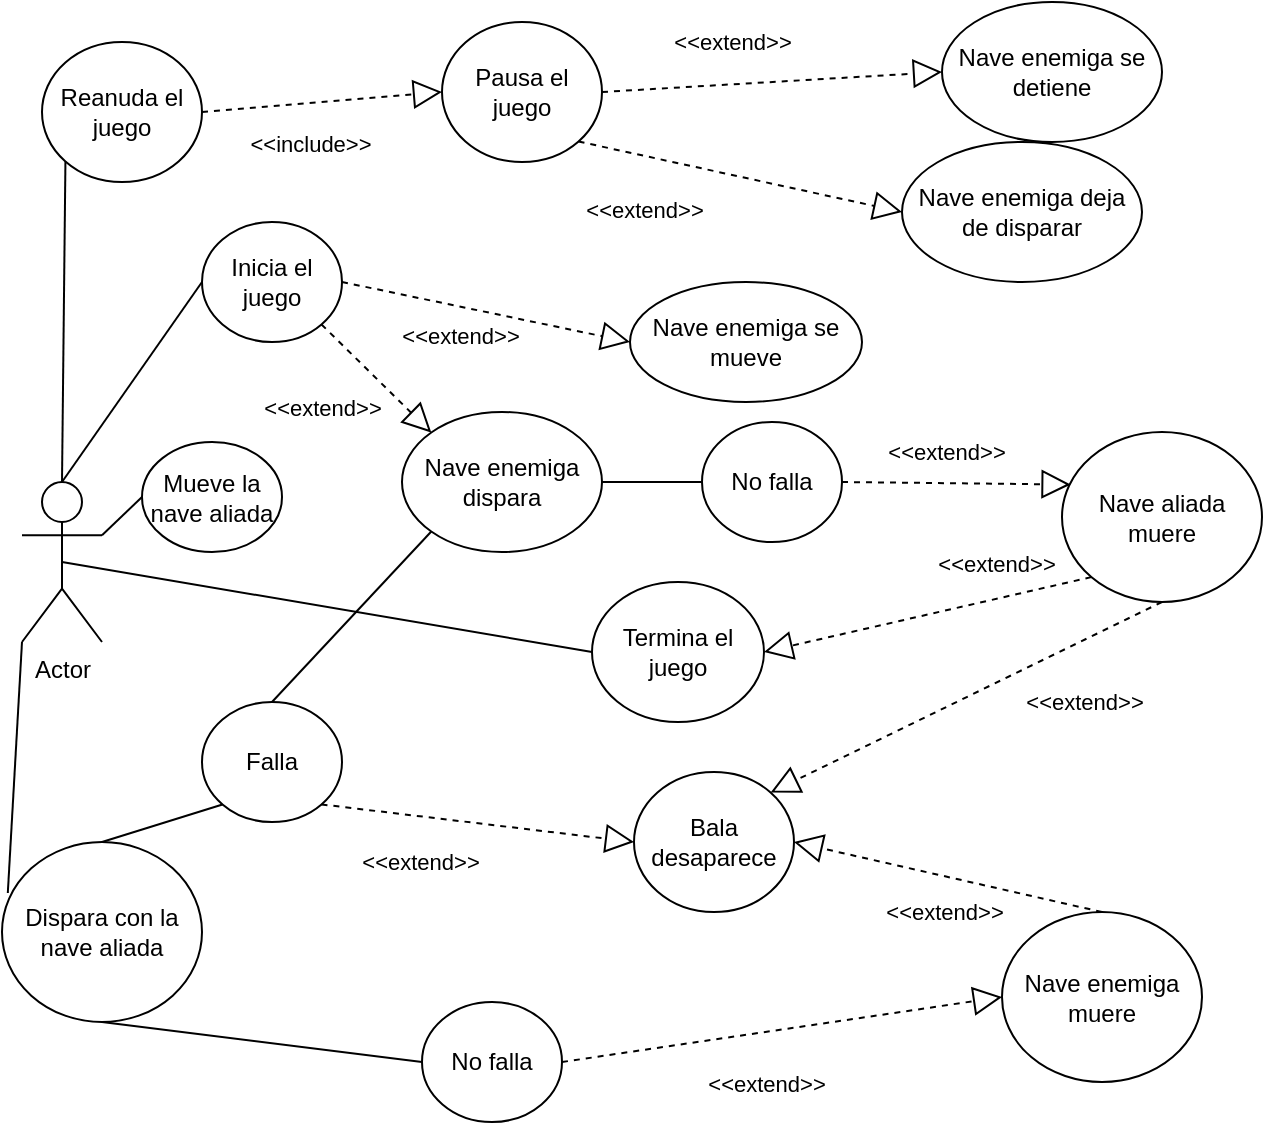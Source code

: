 <mxfile version="20.5.3" type="github">
  <diagram id="jqRkgYJHFGYv-44m4JO5" name="Página-1">
    <mxGraphModel dx="1021" dy="1687" grid="1" gridSize="10" guides="1" tooltips="1" connect="1" arrows="1" fold="1" page="1" pageScale="1" pageWidth="827" pageHeight="1169" math="0" shadow="0">
      <root>
        <mxCell id="0" />
        <mxCell id="1" parent="0" />
        <mxCell id="wG0gT9g_W-JP2gZMWKNe-1" value="Actor" style="shape=umlActor;verticalLabelPosition=bottom;verticalAlign=top;html=1;outlineConnect=0;" vertex="1" parent="1">
          <mxGeometry x="110" y="140" width="40" height="80" as="geometry" />
        </mxCell>
        <mxCell id="wG0gT9g_W-JP2gZMWKNe-2" value="&lt;div&gt;Inicia el juego&lt;/div&gt;" style="ellipse;whiteSpace=wrap;html=1;" vertex="1" parent="1">
          <mxGeometry x="200" y="10" width="70" height="60" as="geometry" />
        </mxCell>
        <mxCell id="wG0gT9g_W-JP2gZMWKNe-3" value="Nave enemiga se mueve" style="ellipse;whiteSpace=wrap;html=1;" vertex="1" parent="1">
          <mxGeometry x="414" y="40" width="116" height="60" as="geometry" />
        </mxCell>
        <mxCell id="wG0gT9g_W-JP2gZMWKNe-4" value="Nave enemiga dispara" style="ellipse;whiteSpace=wrap;html=1;" vertex="1" parent="1">
          <mxGeometry x="300" y="105" width="100" height="70" as="geometry" />
        </mxCell>
        <mxCell id="wG0gT9g_W-JP2gZMWKNe-5" value="" style="endArrow=none;html=1;rounded=0;entryX=0;entryY=0.5;entryDx=0;entryDy=0;" edge="1" parent="1" target="wG0gT9g_W-JP2gZMWKNe-2">
          <mxGeometry width="50" height="50" relative="1" as="geometry">
            <mxPoint x="130" y="140" as="sourcePoint" />
            <mxPoint x="160" y="80" as="targetPoint" />
          </mxGeometry>
        </mxCell>
        <mxCell id="wG0gT9g_W-JP2gZMWKNe-6" value="" style="endArrow=block;dashed=1;endFill=0;endSize=12;html=1;rounded=0;exitX=1;exitY=0.5;exitDx=0;exitDy=0;entryX=0;entryY=0.5;entryDx=0;entryDy=0;" edge="1" parent="1" source="wG0gT9g_W-JP2gZMWKNe-2" target="wG0gT9g_W-JP2gZMWKNe-3">
          <mxGeometry width="160" relative="1" as="geometry">
            <mxPoint x="240" y="160" as="sourcePoint" />
            <mxPoint x="400" y="160" as="targetPoint" />
          </mxGeometry>
        </mxCell>
        <mxCell id="wG0gT9g_W-JP2gZMWKNe-7" value="&amp;lt;&amp;lt;extend&amp;gt;&amp;gt;" style="edgeLabel;html=1;align=center;verticalAlign=middle;resizable=0;points=[];" vertex="1" connectable="0" parent="wG0gT9g_W-JP2gZMWKNe-6">
          <mxGeometry x="-0.289" y="-2" relative="1" as="geometry">
            <mxPoint x="8" y="14" as="offset" />
          </mxGeometry>
        </mxCell>
        <mxCell id="wG0gT9g_W-JP2gZMWKNe-8" value="" style="endArrow=block;dashed=1;endFill=0;endSize=12;html=1;rounded=0;entryX=0;entryY=0;entryDx=0;entryDy=0;exitX=1;exitY=1;exitDx=0;exitDy=0;" edge="1" parent="1" source="wG0gT9g_W-JP2gZMWKNe-2" target="wG0gT9g_W-JP2gZMWKNe-4">
          <mxGeometry width="160" relative="1" as="geometry">
            <mxPoint x="310" y="90" as="sourcePoint" />
            <mxPoint x="424" y="90" as="targetPoint" />
          </mxGeometry>
        </mxCell>
        <mxCell id="wG0gT9g_W-JP2gZMWKNe-9" value="&amp;lt;&amp;lt;extend&amp;gt;&amp;gt;" style="edgeLabel;html=1;align=center;verticalAlign=middle;resizable=0;points=[];" vertex="1" connectable="0" parent="wG0gT9g_W-JP2gZMWKNe-8">
          <mxGeometry x="-0.289" y="-2" relative="1" as="geometry">
            <mxPoint x="-18" y="21" as="offset" />
          </mxGeometry>
        </mxCell>
        <mxCell id="wG0gT9g_W-JP2gZMWKNe-10" value="" style="endArrow=none;html=1;rounded=0;exitX=1;exitY=0.333;exitDx=0;exitDy=0;exitPerimeter=0;entryX=0;entryY=0.5;entryDx=0;entryDy=0;" edge="1" parent="1" source="wG0gT9g_W-JP2gZMWKNe-1" target="wG0gT9g_W-JP2gZMWKNe-11">
          <mxGeometry width="50" height="50" relative="1" as="geometry">
            <mxPoint x="189.75" y="248.79" as="sourcePoint" />
            <mxPoint x="300.001" y="170.003" as="targetPoint" />
          </mxGeometry>
        </mxCell>
        <mxCell id="wG0gT9g_W-JP2gZMWKNe-11" value="Mueve la nave aliada" style="ellipse;whiteSpace=wrap;html=1;" vertex="1" parent="1">
          <mxGeometry x="170" y="120" width="70" height="55" as="geometry" />
        </mxCell>
        <mxCell id="wG0gT9g_W-JP2gZMWKNe-12" value="Reanuda el juego" style="ellipse;whiteSpace=wrap;html=1;" vertex="1" parent="1">
          <mxGeometry x="120" y="-80" width="80" height="70" as="geometry" />
        </mxCell>
        <mxCell id="wG0gT9g_W-JP2gZMWKNe-13" value="" style="endArrow=none;html=1;rounded=0;exitX=0.5;exitY=0;exitDx=0;exitDy=0;exitPerimeter=0;entryX=0;entryY=1;entryDx=0;entryDy=0;" edge="1" parent="1" source="wG0gT9g_W-JP2gZMWKNe-1" target="wG0gT9g_W-JP2gZMWKNe-12">
          <mxGeometry width="50" height="50" relative="1" as="geometry">
            <mxPoint x="150" y="158" as="sourcePoint" />
            <mxPoint x="210" y="130" as="targetPoint" />
          </mxGeometry>
        </mxCell>
        <mxCell id="wG0gT9g_W-JP2gZMWKNe-14" value="Pausa el juego" style="ellipse;whiteSpace=wrap;html=1;" vertex="1" parent="1">
          <mxGeometry x="320" y="-90" width="80" height="70" as="geometry" />
        </mxCell>
        <mxCell id="wG0gT9g_W-JP2gZMWKNe-15" value="" style="endArrow=block;dashed=1;endFill=0;endSize=12;html=1;rounded=0;exitX=1;exitY=0.5;exitDx=0;exitDy=0;entryX=0;entryY=0.5;entryDx=0;entryDy=0;" edge="1" parent="1" source="wG0gT9g_W-JP2gZMWKNe-12" target="wG0gT9g_W-JP2gZMWKNe-14">
          <mxGeometry width="160" relative="1" as="geometry">
            <mxPoint x="400" y="194.5" as="sourcePoint" />
            <mxPoint x="498.5" y="194.5" as="targetPoint" />
          </mxGeometry>
        </mxCell>
        <mxCell id="wG0gT9g_W-JP2gZMWKNe-16" value="&lt;div&gt;&amp;lt;&amp;lt;include&amp;gt;&amp;gt;&lt;/div&gt;" style="edgeLabel;html=1;align=center;verticalAlign=middle;resizable=0;points=[];" vertex="1" connectable="0" parent="wG0gT9g_W-JP2gZMWKNe-15">
          <mxGeometry x="-0.289" y="-2" relative="1" as="geometry">
            <mxPoint x="11" y="17" as="offset" />
          </mxGeometry>
        </mxCell>
        <mxCell id="wG0gT9g_W-JP2gZMWKNe-17" value="" style="endArrow=block;dashed=1;endFill=0;endSize=12;html=1;rounded=0;exitX=1;exitY=0.5;exitDx=0;exitDy=0;entryX=0;entryY=0.5;entryDx=0;entryDy=0;" edge="1" parent="1" source="wG0gT9g_W-JP2gZMWKNe-14" target="wG0gT9g_W-JP2gZMWKNe-19">
          <mxGeometry width="160" relative="1" as="geometry">
            <mxPoint x="540" y="239" as="sourcePoint" />
            <mxPoint x="638.5" y="239" as="targetPoint" />
          </mxGeometry>
        </mxCell>
        <mxCell id="wG0gT9g_W-JP2gZMWKNe-18" value="&amp;lt;&amp;lt;extend&amp;gt;&amp;gt;" style="edgeLabel;html=1;align=center;verticalAlign=middle;resizable=0;points=[];" vertex="1" connectable="0" parent="wG0gT9g_W-JP2gZMWKNe-17">
          <mxGeometry x="-0.289" y="-2" relative="1" as="geometry">
            <mxPoint x="4" y="-24" as="offset" />
          </mxGeometry>
        </mxCell>
        <mxCell id="wG0gT9g_W-JP2gZMWKNe-19" value="Nave enemiga se detiene" style="ellipse;whiteSpace=wrap;html=1;" vertex="1" parent="1">
          <mxGeometry x="570" y="-100" width="110" height="70" as="geometry" />
        </mxCell>
        <mxCell id="wG0gT9g_W-JP2gZMWKNe-21" value="Nave enemiga deja de disparar" style="ellipse;whiteSpace=wrap;html=1;" vertex="1" parent="1">
          <mxGeometry x="550" y="-30" width="120" height="70" as="geometry" />
        </mxCell>
        <mxCell id="wG0gT9g_W-JP2gZMWKNe-22" value="" style="endArrow=block;dashed=1;endFill=0;endSize=12;html=1;rounded=0;exitX=1;exitY=1;exitDx=0;exitDy=0;entryX=0;entryY=0.5;entryDx=0;entryDy=0;" edge="1" parent="1" source="wG0gT9g_W-JP2gZMWKNe-14" target="wG0gT9g_W-JP2gZMWKNe-21">
          <mxGeometry width="160" relative="1" as="geometry">
            <mxPoint x="454" y="220" as="sourcePoint" />
            <mxPoint x="510.04" y="180.98" as="targetPoint" />
          </mxGeometry>
        </mxCell>
        <mxCell id="wG0gT9g_W-JP2gZMWKNe-23" value="&amp;lt;&amp;lt;extend&amp;gt;&amp;gt;" style="edgeLabel;html=1;align=center;verticalAlign=middle;resizable=0;points=[];" vertex="1" connectable="0" parent="wG0gT9g_W-JP2gZMWKNe-22">
          <mxGeometry x="-0.289" y="-2" relative="1" as="geometry">
            <mxPoint x="-25" y="19" as="offset" />
          </mxGeometry>
        </mxCell>
        <mxCell id="wG0gT9g_W-JP2gZMWKNe-25" value="&lt;div&gt;Dispara con la nave aliada&lt;br&gt;&lt;/div&gt;" style="ellipse;whiteSpace=wrap;html=1;" vertex="1" parent="1">
          <mxGeometry x="100" y="320" width="100" height="90" as="geometry" />
        </mxCell>
        <mxCell id="wG0gT9g_W-JP2gZMWKNe-26" value="" style="endArrow=none;html=1;rounded=0;entryX=0.029;entryY=0.283;entryDx=0;entryDy=0;exitX=0;exitY=1;exitDx=0;exitDy=0;exitPerimeter=0;entryPerimeter=0;" edge="1" parent="1" source="wG0gT9g_W-JP2gZMWKNe-1" target="wG0gT9g_W-JP2gZMWKNe-25">
          <mxGeometry width="50" height="50" relative="1" as="geometry">
            <mxPoint x="140" y="190" as="sourcePoint" />
            <mxPoint x="175" y="170" as="targetPoint" />
          </mxGeometry>
        </mxCell>
        <mxCell id="wG0gT9g_W-JP2gZMWKNe-27" value="Falla" style="ellipse;whiteSpace=wrap;html=1;" vertex="1" parent="1">
          <mxGeometry x="200" y="250" width="70" height="60" as="geometry" />
        </mxCell>
        <mxCell id="wG0gT9g_W-JP2gZMWKNe-28" value="" style="endArrow=block;dashed=1;endFill=0;endSize=12;html=1;rounded=0;exitX=1;exitY=1;exitDx=0;exitDy=0;entryX=0;entryY=0.5;entryDx=0;entryDy=0;" edge="1" parent="1" source="wG0gT9g_W-JP2gZMWKNe-27" target="wG0gT9g_W-JP2gZMWKNe-30">
          <mxGeometry width="160" relative="1" as="geometry">
            <mxPoint x="466" y="220" as="sourcePoint" />
            <mxPoint x="610" y="260" as="targetPoint" />
          </mxGeometry>
        </mxCell>
        <mxCell id="wG0gT9g_W-JP2gZMWKNe-29" value="&amp;lt;&amp;lt;extend&amp;gt;&amp;gt;" style="edgeLabel;html=1;align=center;verticalAlign=middle;resizable=0;points=[];" vertex="1" connectable="0" parent="wG0gT9g_W-JP2gZMWKNe-28">
          <mxGeometry x="-0.289" y="-2" relative="1" as="geometry">
            <mxPoint x="-6" y="20" as="offset" />
          </mxGeometry>
        </mxCell>
        <mxCell id="wG0gT9g_W-JP2gZMWKNe-30" value="Bala desaparece" style="ellipse;whiteSpace=wrap;html=1;" vertex="1" parent="1">
          <mxGeometry x="416" y="285" width="80" height="70" as="geometry" />
        </mxCell>
        <mxCell id="wG0gT9g_W-JP2gZMWKNe-31" value="" style="endArrow=none;html=1;rounded=0;exitX=0;exitY=1;exitDx=0;exitDy=0;entryX=0.5;entryY=0;entryDx=0;entryDy=0;" edge="1" parent="1" source="wG0gT9g_W-JP2gZMWKNe-27" target="wG0gT9g_W-JP2gZMWKNe-25">
          <mxGeometry width="50" height="50" relative="1" as="geometry">
            <mxPoint x="140" y="190" as="sourcePoint" />
            <mxPoint x="150" y="310" as="targetPoint" />
          </mxGeometry>
        </mxCell>
        <mxCell id="wG0gT9g_W-JP2gZMWKNe-33" value="No falla" style="ellipse;whiteSpace=wrap;html=1;" vertex="1" parent="1">
          <mxGeometry x="310" y="400" width="70" height="60" as="geometry" />
        </mxCell>
        <mxCell id="wG0gT9g_W-JP2gZMWKNe-42" value="" style="endArrow=none;html=1;rounded=0;entryX=0.5;entryY=0;entryDx=0;entryDy=0;exitX=0;exitY=1;exitDx=0;exitDy=0;" edge="1" parent="1" source="wG0gT9g_W-JP2gZMWKNe-4" target="wG0gT9g_W-JP2gZMWKNe-27">
          <mxGeometry width="50" height="50" relative="1" as="geometry">
            <mxPoint x="314.403" y="164.579" as="sourcePoint" />
            <mxPoint x="239.678" y="188.726" as="targetPoint" />
          </mxGeometry>
        </mxCell>
        <mxCell id="wG0gT9g_W-JP2gZMWKNe-46" value="No falla" style="ellipse;whiteSpace=wrap;html=1;" vertex="1" parent="1">
          <mxGeometry x="450" y="110" width="70" height="60" as="geometry" />
        </mxCell>
        <mxCell id="wG0gT9g_W-JP2gZMWKNe-47" value="" style="endArrow=none;html=1;rounded=0;entryX=0.5;entryY=1;entryDx=0;entryDy=0;exitX=0;exitY=0.5;exitDx=0;exitDy=0;" edge="1" parent="1" source="wG0gT9g_W-JP2gZMWKNe-33" target="wG0gT9g_W-JP2gZMWKNe-25">
          <mxGeometry width="50" height="50" relative="1" as="geometry">
            <mxPoint x="260.322" y="438.726" as="sourcePoint" />
            <mxPoint x="225" y="360" as="targetPoint" />
          </mxGeometry>
        </mxCell>
        <mxCell id="wG0gT9g_W-JP2gZMWKNe-48" value="" style="endArrow=none;html=1;rounded=0;entryX=1;entryY=0.5;entryDx=0;entryDy=0;exitX=0;exitY=0.5;exitDx=0;exitDy=0;" edge="1" parent="1" source="wG0gT9g_W-JP2gZMWKNe-46" target="wG0gT9g_W-JP2gZMWKNe-4">
          <mxGeometry width="50" height="50" relative="1" as="geometry">
            <mxPoint x="270.322" y="448.726" as="sourcePoint" />
            <mxPoint x="235" y="370" as="targetPoint" />
          </mxGeometry>
        </mxCell>
        <mxCell id="wG0gT9g_W-JP2gZMWKNe-50" value="Nave aliada muere" style="ellipse;whiteSpace=wrap;html=1;" vertex="1" parent="1">
          <mxGeometry x="630" y="115" width="100" height="85" as="geometry" />
        </mxCell>
        <mxCell id="wG0gT9g_W-JP2gZMWKNe-51" value="Termina el juego" style="ellipse;whiteSpace=wrap;html=1;" vertex="1" parent="1">
          <mxGeometry x="395" y="190" width="86" height="70" as="geometry" />
        </mxCell>
        <mxCell id="wG0gT9g_W-JP2gZMWKNe-52" value="" style="endArrow=none;html=1;rounded=0;exitX=0;exitY=0.5;exitDx=0;exitDy=0;entryX=0.5;entryY=0.5;entryDx=0;entryDy=0;entryPerimeter=0;" edge="1" parent="1" source="wG0gT9g_W-JP2gZMWKNe-51" target="wG0gT9g_W-JP2gZMWKNe-1">
          <mxGeometry width="50" height="50" relative="1" as="geometry">
            <mxPoint x="324.403" y="174.579" as="sourcePoint" />
            <mxPoint x="170" y="190" as="targetPoint" />
          </mxGeometry>
        </mxCell>
        <mxCell id="wG0gT9g_W-JP2gZMWKNe-54" value="" style="endArrow=block;dashed=1;endFill=0;endSize=12;html=1;rounded=0;exitX=1;exitY=0.5;exitDx=0;exitDy=0;entryX=0.043;entryY=0.309;entryDx=0;entryDy=0;entryPerimeter=0;" edge="1" parent="1" source="wG0gT9g_W-JP2gZMWKNe-46" target="wG0gT9g_W-JP2gZMWKNe-50">
          <mxGeometry width="160" relative="1" as="geometry">
            <mxPoint x="438.643" y="-0.569" as="sourcePoint" />
            <mxPoint x="570" y="35" as="targetPoint" />
          </mxGeometry>
        </mxCell>
        <mxCell id="wG0gT9g_W-JP2gZMWKNe-55" value="&amp;lt;&amp;lt;extend&amp;gt;&amp;gt;" style="edgeLabel;html=1;align=center;verticalAlign=middle;resizable=0;points=[];" vertex="1" connectable="0" parent="wG0gT9g_W-JP2gZMWKNe-54">
          <mxGeometry x="-0.289" y="-2" relative="1" as="geometry">
            <mxPoint x="11" y="-18" as="offset" />
          </mxGeometry>
        </mxCell>
        <mxCell id="wG0gT9g_W-JP2gZMWKNe-56" value="" style="endArrow=block;dashed=1;endFill=0;endSize=12;html=1;rounded=0;exitX=0;exitY=1;exitDx=0;exitDy=0;entryX=1;entryY=0.5;entryDx=0;entryDy=0;" edge="1" parent="1" source="wG0gT9g_W-JP2gZMWKNe-50" target="wG0gT9g_W-JP2gZMWKNe-51">
          <mxGeometry width="160" relative="1" as="geometry">
            <mxPoint x="530" y="150" as="sourcePoint" />
            <mxPoint x="644.3" y="151.265" as="targetPoint" />
          </mxGeometry>
        </mxCell>
        <mxCell id="wG0gT9g_W-JP2gZMWKNe-57" value="&amp;lt;&amp;lt;extend&amp;gt;&amp;gt;" style="edgeLabel;html=1;align=center;verticalAlign=middle;resizable=0;points=[];" vertex="1" connectable="0" parent="wG0gT9g_W-JP2gZMWKNe-56">
          <mxGeometry x="-0.289" y="-2" relative="1" as="geometry">
            <mxPoint x="11" y="-18" as="offset" />
          </mxGeometry>
        </mxCell>
        <mxCell id="wG0gT9g_W-JP2gZMWKNe-58" value="Nave enemiga muere" style="ellipse;whiteSpace=wrap;html=1;" vertex="1" parent="1">
          <mxGeometry x="600" y="355" width="100" height="85" as="geometry" />
        </mxCell>
        <mxCell id="wG0gT9g_W-JP2gZMWKNe-59" value="" style="endArrow=block;dashed=1;endFill=0;endSize=12;html=1;rounded=0;exitX=1;exitY=0.5;exitDx=0;exitDy=0;entryX=0;entryY=0.5;entryDx=0;entryDy=0;" edge="1" parent="1" source="wG0gT9g_W-JP2gZMWKNe-33" target="wG0gT9g_W-JP2gZMWKNe-58">
          <mxGeometry width="160" relative="1" as="geometry">
            <mxPoint x="654.793" y="197.678" as="sourcePoint" />
            <mxPoint x="491.0" y="235" as="targetPoint" />
          </mxGeometry>
        </mxCell>
        <mxCell id="wG0gT9g_W-JP2gZMWKNe-60" value="&amp;lt;&amp;lt;extend&amp;gt;&amp;gt;" style="edgeLabel;html=1;align=center;verticalAlign=middle;resizable=0;points=[];" vertex="1" connectable="0" parent="wG0gT9g_W-JP2gZMWKNe-59">
          <mxGeometry x="-0.289" y="-2" relative="1" as="geometry">
            <mxPoint x="23" y="20" as="offset" />
          </mxGeometry>
        </mxCell>
        <mxCell id="wG0gT9g_W-JP2gZMWKNe-61" value="" style="endArrow=block;dashed=1;endFill=0;endSize=12;html=1;rounded=0;exitX=0.5;exitY=1;exitDx=0;exitDy=0;entryX=1;entryY=0;entryDx=0;entryDy=0;" edge="1" parent="1" source="wG0gT9g_W-JP2gZMWKNe-50" target="wG0gT9g_W-JP2gZMWKNe-30">
          <mxGeometry width="160" relative="1" as="geometry">
            <mxPoint x="664.793" y="207.678" as="sourcePoint" />
            <mxPoint x="501.0" y="245" as="targetPoint" />
          </mxGeometry>
        </mxCell>
        <mxCell id="wG0gT9g_W-JP2gZMWKNe-62" value="&amp;lt;&amp;lt;extend&amp;gt;&amp;gt;" style="edgeLabel;html=1;align=center;verticalAlign=middle;resizable=0;points=[];" vertex="1" connectable="0" parent="wG0gT9g_W-JP2gZMWKNe-61">
          <mxGeometry x="-0.289" y="-2" relative="1" as="geometry">
            <mxPoint x="31" y="18" as="offset" />
          </mxGeometry>
        </mxCell>
        <mxCell id="wG0gT9g_W-JP2gZMWKNe-63" value="" style="endArrow=block;dashed=1;endFill=0;endSize=12;html=1;rounded=0;exitX=0.5;exitY=0;exitDx=0;exitDy=0;entryX=1;entryY=0.5;entryDx=0;entryDy=0;" edge="1" parent="1" source="wG0gT9g_W-JP2gZMWKNe-58" target="wG0gT9g_W-JP2gZMWKNe-30">
          <mxGeometry width="160" relative="1" as="geometry">
            <mxPoint x="390" y="440" as="sourcePoint" />
            <mxPoint x="610.0" y="407.5" as="targetPoint" />
          </mxGeometry>
        </mxCell>
        <mxCell id="wG0gT9g_W-JP2gZMWKNe-64" value="&amp;lt;&amp;lt;extend&amp;gt;&amp;gt;" style="edgeLabel;html=1;align=center;verticalAlign=middle;resizable=0;points=[];" vertex="1" connectable="0" parent="wG0gT9g_W-JP2gZMWKNe-63">
          <mxGeometry x="-0.289" y="-2" relative="1" as="geometry">
            <mxPoint x="-25" y="14" as="offset" />
          </mxGeometry>
        </mxCell>
      </root>
    </mxGraphModel>
  </diagram>
</mxfile>
